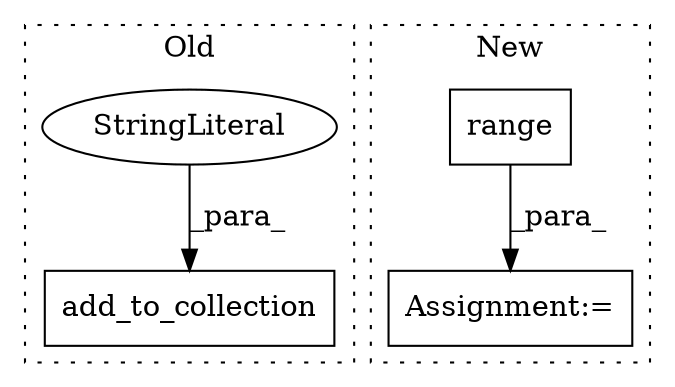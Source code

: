 digraph G {
subgraph cluster0 {
1 [label="add_to_collection" a="32" s="3609,3653" l="18,1" shape="box"];
3 [label="StringLiteral" a="45" s="3627" l="12" shape="ellipse"];
label = "Old";
style="dotted";
}
subgraph cluster1 {
2 [label="range" a="32" s="3667,3688" l="6,1" shape="box"];
4 [label="Assignment:=" a="7" s="3604,3689" l="53,2" shape="box"];
label = "New";
style="dotted";
}
2 -> 4 [label="_para_"];
3 -> 1 [label="_para_"];
}